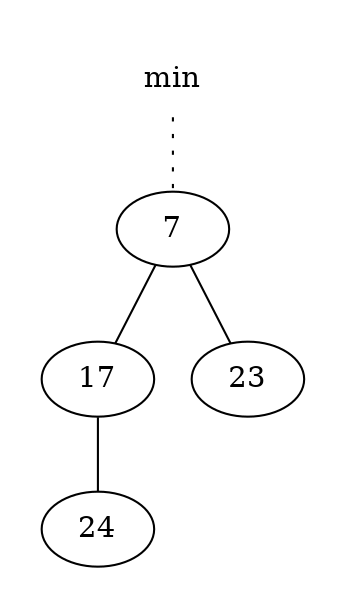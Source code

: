 graph fib_heap{
	rankdir=TB
	style=invis

	subgraph cluster_0{
		min[shape = none]
		min
	}
	subgraph cluster_1{
		edge [style=dashed]
		{rank=same 7 }
		7
	}

	min--7[style=dotted]

	subgraph cluster_2{
		{rank=same 23 17 }
	}

	7--23 7--17 

	subgraph cluster_3{
		{rank=same 24 }
	}

	17--24 

}
